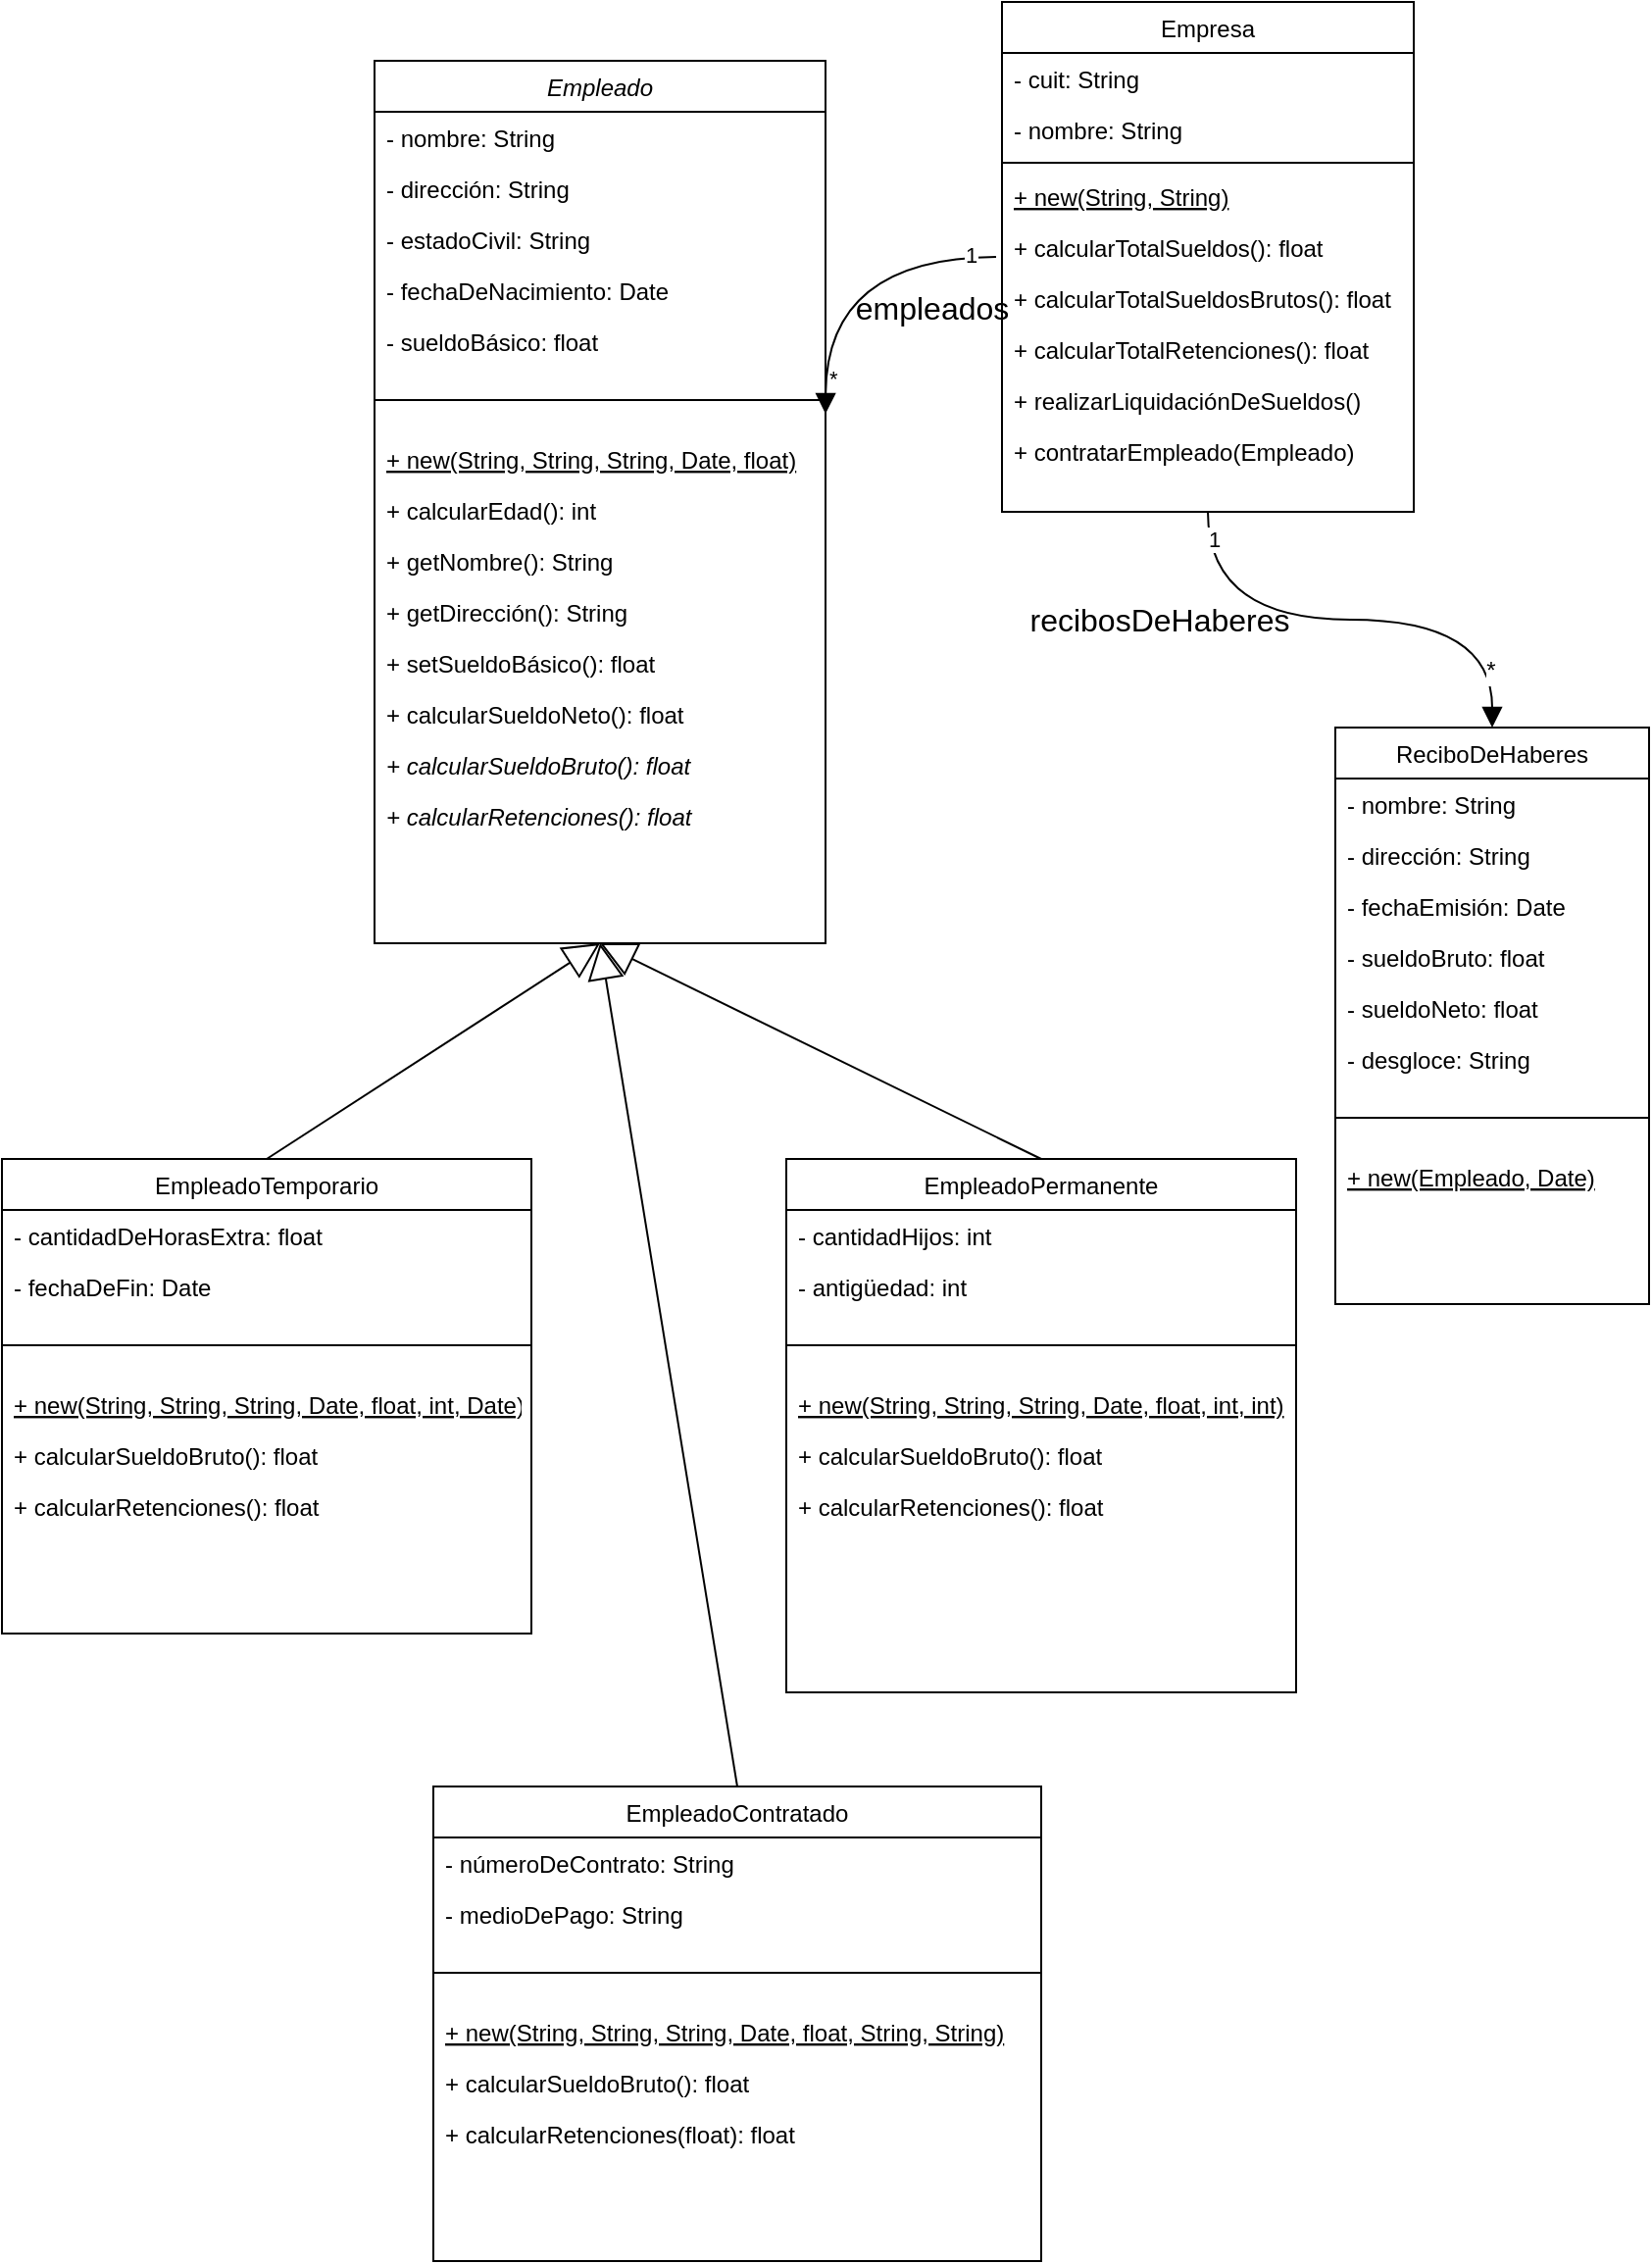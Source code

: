 <mxfile version="24.7.13">
  <diagram id="C5RBs43oDa-KdzZeNtuy" name="Page-1">
    <mxGraphModel dx="1299" dy="745" grid="1" gridSize="10" guides="1" tooltips="1" connect="1" arrows="1" fold="1" page="1" pageScale="1" pageWidth="827" pageHeight="1169" math="0" shadow="0">
      <root>
        <mxCell id="WIyWlLk6GJQsqaUBKTNV-0" />
        <mxCell id="WIyWlLk6GJQsqaUBKTNV-1" parent="WIyWlLk6GJQsqaUBKTNV-0" />
        <mxCell id="zkfFHV4jXpPFQw0GAbJ--0" value="Empresa" style="swimlane;fontStyle=0;align=center;verticalAlign=top;childLayout=stackLayout;horizontal=1;startSize=26;horizontalStack=0;resizeParent=1;resizeLast=0;collapsible=1;marginBottom=0;rounded=0;shadow=0;strokeWidth=1;" parent="WIyWlLk6GJQsqaUBKTNV-1" vertex="1">
          <mxGeometry x="420" y="20" width="210" height="260" as="geometry">
            <mxRectangle x="170" y="70" width="160" height="26" as="alternateBounds" />
          </mxGeometry>
        </mxCell>
        <mxCell id="zkfFHV4jXpPFQw0GAbJ--1" value="- cuit: String" style="text;align=left;verticalAlign=top;spacingLeft=4;spacingRight=4;overflow=hidden;rotatable=0;points=[[0,0.5],[1,0.5]];portConstraint=eastwest;" parent="zkfFHV4jXpPFQw0GAbJ--0" vertex="1">
          <mxGeometry y="26" width="210" height="26" as="geometry" />
        </mxCell>
        <mxCell id="zkfFHV4jXpPFQw0GAbJ--3" value="- nombre: String" style="text;align=left;verticalAlign=top;spacingLeft=4;spacingRight=4;overflow=hidden;rotatable=0;points=[[0,0.5],[1,0.5]];portConstraint=eastwest;rounded=0;shadow=0;html=0;" parent="zkfFHV4jXpPFQw0GAbJ--0" vertex="1">
          <mxGeometry y="52" width="210" height="26" as="geometry" />
        </mxCell>
        <mxCell id="zkfFHV4jXpPFQw0GAbJ--4" value="" style="line;html=1;strokeWidth=1;align=left;verticalAlign=middle;spacingTop=-1;spacingLeft=3;spacingRight=3;rotatable=0;labelPosition=right;points=[];portConstraint=eastwest;" parent="zkfFHV4jXpPFQw0GAbJ--0" vertex="1">
          <mxGeometry y="78" width="210" height="8" as="geometry" />
        </mxCell>
        <mxCell id="t2F7bN5t-ZQDE3GFPDe4-14" value="+ new(String, String)" style="text;align=left;verticalAlign=top;spacingLeft=4;spacingRight=4;overflow=hidden;rotatable=0;points=[[0,0.5],[1,0.5]];portConstraint=eastwest;fontStyle=4" parent="zkfFHV4jXpPFQw0GAbJ--0" vertex="1">
          <mxGeometry y="86" width="210" height="26" as="geometry" />
        </mxCell>
        <mxCell id="Naoxuk_FLumQkQ0aO1D7-34" value="+ calcularTotalSueldos(): float" style="text;align=left;verticalAlign=top;spacingLeft=4;spacingRight=4;overflow=hidden;rotatable=0;points=[[0,0.5],[1,0.5]];portConstraint=eastwest;fontStyle=0" parent="zkfFHV4jXpPFQw0GAbJ--0" vertex="1">
          <mxGeometry y="112" width="210" height="26" as="geometry" />
        </mxCell>
        <mxCell id="Naoxuk_FLumQkQ0aO1D7-35" value="+ calcularTotalSueldosBrutos(): float" style="text;align=left;verticalAlign=top;spacingLeft=4;spacingRight=4;overflow=hidden;rotatable=0;points=[[0,0.5],[1,0.5]];portConstraint=eastwest;fontStyle=0" parent="zkfFHV4jXpPFQw0GAbJ--0" vertex="1">
          <mxGeometry y="138" width="210" height="26" as="geometry" />
        </mxCell>
        <mxCell id="Naoxuk_FLumQkQ0aO1D7-36" value="+ calcularTotalRetenciones(): float" style="text;align=left;verticalAlign=top;spacingLeft=4;spacingRight=4;overflow=hidden;rotatable=0;points=[[0,0.5],[1,0.5]];portConstraint=eastwest;fontStyle=0" parent="zkfFHV4jXpPFQw0GAbJ--0" vertex="1">
          <mxGeometry y="164" width="210" height="26" as="geometry" />
        </mxCell>
        <mxCell id="RjPSyfs4WE9pUOb9Zy2P-0" value="+ realizarLiquidaciónDeSueldos()" style="text;align=left;verticalAlign=top;spacingLeft=4;spacingRight=4;overflow=hidden;rotatable=0;points=[[0,0.5],[1,0.5]];portConstraint=eastwest;fontStyle=0" parent="zkfFHV4jXpPFQw0GAbJ--0" vertex="1">
          <mxGeometry y="190" width="210" height="26" as="geometry" />
        </mxCell>
        <mxCell id="Naoxuk_FLumQkQ0aO1D7-37" value="+ contratarEmpleado(Empleado)" style="text;align=left;verticalAlign=top;spacingLeft=4;spacingRight=4;overflow=hidden;rotatable=0;points=[[0,0.5],[1,0.5]];portConstraint=eastwest;fontStyle=0" parent="zkfFHV4jXpPFQw0GAbJ--0" vertex="1">
          <mxGeometry y="216" width="210" height="26" as="geometry" />
        </mxCell>
        <mxCell id="zkfFHV4jXpPFQw0GAbJ--6" value="Empleado" style="swimlane;fontStyle=2;align=center;verticalAlign=top;childLayout=stackLayout;horizontal=1;startSize=26;horizontalStack=0;resizeParent=1;resizeLast=0;collapsible=1;marginBottom=0;rounded=0;shadow=0;strokeWidth=1;" parent="WIyWlLk6GJQsqaUBKTNV-1" vertex="1">
          <mxGeometry x="100" y="50" width="230" height="450" as="geometry">
            <mxRectangle x="130" y="380" width="160" height="26" as="alternateBounds" />
          </mxGeometry>
        </mxCell>
        <mxCell id="zkfFHV4jXpPFQw0GAbJ--7" value="- nombre: String" style="text;align=left;verticalAlign=top;spacingLeft=4;spacingRight=4;overflow=hidden;rotatable=0;points=[[0,0.5],[1,0.5]];portConstraint=eastwest;" parent="zkfFHV4jXpPFQw0GAbJ--6" vertex="1">
          <mxGeometry y="26" width="230" height="26" as="geometry" />
        </mxCell>
        <mxCell id="zkfFHV4jXpPFQw0GAbJ--8" value="- dirección: String" style="text;align=left;verticalAlign=top;spacingLeft=4;spacingRight=4;overflow=hidden;rotatable=0;points=[[0,0.5],[1,0.5]];portConstraint=eastwest;rounded=0;shadow=0;html=0;" parent="zkfFHV4jXpPFQw0GAbJ--6" vertex="1">
          <mxGeometry y="52" width="230" height="26" as="geometry" />
        </mxCell>
        <mxCell id="Naoxuk_FLumQkQ0aO1D7-0" value="- estadoCivil: String" style="text;align=left;verticalAlign=top;spacingLeft=4;spacingRight=4;overflow=hidden;rotatable=0;points=[[0,0.5],[1,0.5]];portConstraint=eastwest;rounded=0;shadow=0;html=0;" parent="zkfFHV4jXpPFQw0GAbJ--6" vertex="1">
          <mxGeometry y="78" width="230" height="26" as="geometry" />
        </mxCell>
        <mxCell id="Naoxuk_FLumQkQ0aO1D7-1" value="- fechaDeNacimiento: Date" style="text;align=left;verticalAlign=top;spacingLeft=4;spacingRight=4;overflow=hidden;rotatable=0;points=[[0,0.5],[1,0.5]];portConstraint=eastwest;rounded=0;shadow=0;html=0;" parent="zkfFHV4jXpPFQw0GAbJ--6" vertex="1">
          <mxGeometry y="104" width="230" height="26" as="geometry" />
        </mxCell>
        <mxCell id="Naoxuk_FLumQkQ0aO1D7-2" value="- sueldoBásico: float" style="text;align=left;verticalAlign=top;spacingLeft=4;spacingRight=4;overflow=hidden;rotatable=0;points=[[0,0.5],[1,0.5]];portConstraint=eastwest;rounded=0;shadow=0;html=0;" parent="zkfFHV4jXpPFQw0GAbJ--6" vertex="1">
          <mxGeometry y="130" width="230" height="26" as="geometry" />
        </mxCell>
        <mxCell id="zkfFHV4jXpPFQw0GAbJ--9" value="" style="line;html=1;strokeWidth=1;align=left;verticalAlign=middle;spacingTop=-1;spacingLeft=3;spacingRight=3;rotatable=0;labelPosition=right;points=[];portConstraint=eastwest;" parent="zkfFHV4jXpPFQw0GAbJ--6" vertex="1">
          <mxGeometry y="156" width="230" height="34" as="geometry" />
        </mxCell>
        <mxCell id="Naoxuk_FLumQkQ0aO1D7-19" value="+ new(String, String, String, Date, float)" style="text;align=left;verticalAlign=top;spacingLeft=4;spacingRight=4;overflow=hidden;rotatable=0;points=[[0,0.5],[1,0.5]];portConstraint=eastwest;fontStyle=4" parent="zkfFHV4jXpPFQw0GAbJ--6" vertex="1">
          <mxGeometry y="190" width="230" height="26" as="geometry" />
        </mxCell>
        <mxCell id="zkfFHV4jXpPFQw0GAbJ--10" value="+ calcularEdad(): int" style="text;align=left;verticalAlign=top;spacingLeft=4;spacingRight=4;overflow=hidden;rotatable=0;points=[[0,0.5],[1,0.5]];portConstraint=eastwest;fontStyle=0" parent="zkfFHV4jXpPFQw0GAbJ--6" vertex="1">
          <mxGeometry y="216" width="230" height="26" as="geometry" />
        </mxCell>
        <mxCell id="RjPSyfs4WE9pUOb9Zy2P-6" value="+ getNombre(): String" style="text;align=left;verticalAlign=top;spacingLeft=4;spacingRight=4;overflow=hidden;rotatable=0;points=[[0,0.5],[1,0.5]];portConstraint=eastwest;" parent="zkfFHV4jXpPFQw0GAbJ--6" vertex="1">
          <mxGeometry y="242" width="230" height="26" as="geometry" />
        </mxCell>
        <mxCell id="RjPSyfs4WE9pUOb9Zy2P-5" value="+ getDirección(): String" style="text;align=left;verticalAlign=top;spacingLeft=4;spacingRight=4;overflow=hidden;rotatable=0;points=[[0,0.5],[1,0.5]];portConstraint=eastwest;" parent="zkfFHV4jXpPFQw0GAbJ--6" vertex="1">
          <mxGeometry y="268" width="230" height="26" as="geometry" />
        </mxCell>
        <mxCell id="RjPSyfs4WE9pUOb9Zy2P-8" value="+ setSueldoBásico(): float" style="text;align=left;verticalAlign=top;spacingLeft=4;spacingRight=4;overflow=hidden;rotatable=0;points=[[0,0.5],[1,0.5]];portConstraint=eastwest;rounded=0;shadow=0;html=0;" parent="zkfFHV4jXpPFQw0GAbJ--6" vertex="1">
          <mxGeometry y="294" width="230" height="26" as="geometry" />
        </mxCell>
        <mxCell id="Naoxuk_FLumQkQ0aO1D7-27" value="+ calcularSueldoNeto(): float" style="text;align=left;verticalAlign=top;spacingLeft=4;spacingRight=4;overflow=hidden;rotatable=0;points=[[0,0.5],[1,0.5]];portConstraint=eastwest;fontStyle=0" parent="zkfFHV4jXpPFQw0GAbJ--6" vertex="1">
          <mxGeometry y="320" width="230" height="26" as="geometry" />
        </mxCell>
        <mxCell id="t2F7bN5t-ZQDE3GFPDe4-15" value="+ calcularSueldoBruto(): float" style="text;align=left;verticalAlign=top;spacingLeft=4;spacingRight=4;overflow=hidden;rotatable=0;points=[[0,0.5],[1,0.5]];portConstraint=eastwest;fontStyle=2" parent="zkfFHV4jXpPFQw0GAbJ--6" vertex="1">
          <mxGeometry y="346" width="230" height="26" as="geometry" />
        </mxCell>
        <mxCell id="t2F7bN5t-ZQDE3GFPDe4-16" value="+ calcularRetenciones(): float" style="text;align=left;verticalAlign=top;spacingLeft=4;spacingRight=4;overflow=hidden;rotatable=0;points=[[0,0.5],[1,0.5]];portConstraint=eastwest;fontStyle=2" parent="zkfFHV4jXpPFQw0GAbJ--6" vertex="1">
          <mxGeometry y="372" width="230" height="26" as="geometry" />
        </mxCell>
        <mxCell id="Naoxuk_FLumQkQ0aO1D7-3" value="EmpleadoPermanente" style="swimlane;fontStyle=0;align=center;verticalAlign=top;childLayout=stackLayout;horizontal=1;startSize=26;horizontalStack=0;resizeParent=1;resizeLast=0;collapsible=1;marginBottom=0;rounded=0;shadow=0;strokeWidth=1;" parent="WIyWlLk6GJQsqaUBKTNV-1" vertex="1">
          <mxGeometry x="310" y="610" width="260" height="272" as="geometry">
            <mxRectangle x="130" y="380" width="160" height="26" as="alternateBounds" />
          </mxGeometry>
        </mxCell>
        <mxCell id="Naoxuk_FLumQkQ0aO1D7-4" value="- cantidadHijos: int" style="text;align=left;verticalAlign=top;spacingLeft=4;spacingRight=4;overflow=hidden;rotatable=0;points=[[0,0.5],[1,0.5]];portConstraint=eastwest;" parent="Naoxuk_FLumQkQ0aO1D7-3" vertex="1">
          <mxGeometry y="26" width="260" height="26" as="geometry" />
        </mxCell>
        <mxCell id="Naoxuk_FLumQkQ0aO1D7-5" value="- antigüedad: int" style="text;align=left;verticalAlign=top;spacingLeft=4;spacingRight=4;overflow=hidden;rotatable=0;points=[[0,0.5],[1,0.5]];portConstraint=eastwest;rounded=0;shadow=0;html=0;" parent="Naoxuk_FLumQkQ0aO1D7-3" vertex="1">
          <mxGeometry y="52" width="260" height="26" as="geometry" />
        </mxCell>
        <mxCell id="Naoxuk_FLumQkQ0aO1D7-9" value="" style="line;html=1;strokeWidth=1;align=left;verticalAlign=middle;spacingTop=-1;spacingLeft=3;spacingRight=3;rotatable=0;labelPosition=right;points=[];portConstraint=eastwest;" parent="Naoxuk_FLumQkQ0aO1D7-3" vertex="1">
          <mxGeometry y="78" width="260" height="34" as="geometry" />
        </mxCell>
        <mxCell id="t2F7bN5t-ZQDE3GFPDe4-31" value="+ new(String, String, String, Date, float, int, int)" style="text;align=left;verticalAlign=top;spacingLeft=4;spacingRight=4;overflow=hidden;rotatable=0;points=[[0,0.5],[1,0.5]];portConstraint=eastwest;fontStyle=4" parent="Naoxuk_FLumQkQ0aO1D7-3" vertex="1">
          <mxGeometry y="112" width="260" height="26" as="geometry" />
        </mxCell>
        <mxCell id="Naoxuk_FLumQkQ0aO1D7-30" value="+ calcularSueldoBruto(): float" style="text;align=left;verticalAlign=top;spacingLeft=4;spacingRight=4;overflow=hidden;rotatable=0;points=[[0,0.5],[1,0.5]];portConstraint=eastwest;fontStyle=0" parent="Naoxuk_FLumQkQ0aO1D7-3" vertex="1">
          <mxGeometry y="138" width="260" height="26" as="geometry" />
        </mxCell>
        <mxCell id="Naoxuk_FLumQkQ0aO1D7-31" value="+ calcularRetenciones(): float" style="text;align=left;verticalAlign=top;spacingLeft=4;spacingRight=4;overflow=hidden;rotatable=0;points=[[0,0.5],[1,0.5]];portConstraint=eastwest;fontStyle=0" parent="Naoxuk_FLumQkQ0aO1D7-3" vertex="1">
          <mxGeometry y="164" width="260" height="26" as="geometry" />
        </mxCell>
        <mxCell id="Naoxuk_FLumQkQ0aO1D7-11" value="EmpleadoTemporario" style="swimlane;fontStyle=0;align=center;verticalAlign=top;childLayout=stackLayout;horizontal=1;startSize=26;horizontalStack=0;resizeParent=1;resizeLast=0;collapsible=1;marginBottom=0;rounded=0;shadow=0;strokeWidth=1;" parent="WIyWlLk6GJQsqaUBKTNV-1" vertex="1">
          <mxGeometry x="-90" y="610" width="270" height="242" as="geometry">
            <mxRectangle x="130" y="380" width="160" height="26" as="alternateBounds" />
          </mxGeometry>
        </mxCell>
        <mxCell id="Naoxuk_FLumQkQ0aO1D7-14" value="- cantidadDeHorasExtra: float" style="text;align=left;verticalAlign=top;spacingLeft=4;spacingRight=4;overflow=hidden;rotatable=0;points=[[0,0.5],[1,0.5]];portConstraint=eastwest;rounded=0;shadow=0;html=0;" parent="Naoxuk_FLumQkQ0aO1D7-11" vertex="1">
          <mxGeometry y="26" width="270" height="26" as="geometry" />
        </mxCell>
        <mxCell id="Naoxuk_FLumQkQ0aO1D7-29" value="- fechaDeFin: Date" style="text;align=left;verticalAlign=top;spacingLeft=4;spacingRight=4;overflow=hidden;rotatable=0;points=[[0,0.5],[1,0.5]];portConstraint=eastwest;rounded=0;shadow=0;html=0;" parent="Naoxuk_FLumQkQ0aO1D7-11" vertex="1">
          <mxGeometry y="52" width="270" height="26" as="geometry" />
        </mxCell>
        <mxCell id="Naoxuk_FLumQkQ0aO1D7-17" value="" style="line;html=1;strokeWidth=1;align=left;verticalAlign=middle;spacingTop=-1;spacingLeft=3;spacingRight=3;rotatable=0;labelPosition=right;points=[];portConstraint=eastwest;" parent="Naoxuk_FLumQkQ0aO1D7-11" vertex="1">
          <mxGeometry y="78" width="270" height="34" as="geometry" />
        </mxCell>
        <mxCell id="t2F7bN5t-ZQDE3GFPDe4-30" value="+ new(String, String, String, Date, float, int, Date)" style="text;align=left;verticalAlign=top;spacingLeft=4;spacingRight=4;overflow=hidden;rotatable=0;points=[[0,0.5],[1,0.5]];portConstraint=eastwest;fontStyle=4" parent="Naoxuk_FLumQkQ0aO1D7-11" vertex="1">
          <mxGeometry y="112" width="270" height="26" as="geometry" />
        </mxCell>
        <mxCell id="Naoxuk_FLumQkQ0aO1D7-28" value="+ calcularSueldoBruto(): float" style="text;align=left;verticalAlign=top;spacingLeft=4;spacingRight=4;overflow=hidden;rotatable=0;points=[[0,0.5],[1,0.5]];portConstraint=eastwest;fontStyle=0" parent="Naoxuk_FLumQkQ0aO1D7-11" vertex="1">
          <mxGeometry y="138" width="270" height="26" as="geometry" />
        </mxCell>
        <mxCell id="Naoxuk_FLumQkQ0aO1D7-33" value="+ calcularRetenciones(): float" style="text;align=left;verticalAlign=top;spacingLeft=4;spacingRight=4;overflow=hidden;rotatable=0;points=[[0,0.5],[1,0.5]];portConstraint=eastwest;fontStyle=0" parent="Naoxuk_FLumQkQ0aO1D7-11" vertex="1">
          <mxGeometry y="164" width="270" height="26" as="geometry" />
        </mxCell>
        <mxCell id="Naoxuk_FLumQkQ0aO1D7-38" value="ReciboDeHaberes" style="swimlane;fontStyle=0;align=center;verticalAlign=top;childLayout=stackLayout;horizontal=1;startSize=26;horizontalStack=0;resizeParent=1;resizeLast=0;collapsible=1;marginBottom=0;rounded=0;shadow=0;strokeWidth=1;" parent="WIyWlLk6GJQsqaUBKTNV-1" vertex="1">
          <mxGeometry x="590" y="390" width="160" height="294" as="geometry">
            <mxRectangle x="130" y="380" width="160" height="26" as="alternateBounds" />
          </mxGeometry>
        </mxCell>
        <mxCell id="Naoxuk_FLumQkQ0aO1D7-39" value="- nombre: String" style="text;align=left;verticalAlign=top;spacingLeft=4;spacingRight=4;overflow=hidden;rotatable=0;points=[[0,0.5],[1,0.5]];portConstraint=eastwest;" parent="Naoxuk_FLumQkQ0aO1D7-38" vertex="1">
          <mxGeometry y="26" width="160" height="26" as="geometry" />
        </mxCell>
        <mxCell id="Naoxuk_FLumQkQ0aO1D7-40" value="- dirección: String" style="text;align=left;verticalAlign=top;spacingLeft=4;spacingRight=4;overflow=hidden;rotatable=0;points=[[0,0.5],[1,0.5]];portConstraint=eastwest;rounded=0;shadow=0;html=0;" parent="Naoxuk_FLumQkQ0aO1D7-38" vertex="1">
          <mxGeometry y="52" width="160" height="26" as="geometry" />
        </mxCell>
        <mxCell id="Naoxuk_FLumQkQ0aO1D7-45" value="- fechaEmisión: Date" style="text;align=left;verticalAlign=top;spacingLeft=4;spacingRight=4;overflow=hidden;rotatable=0;points=[[0,0.5],[1,0.5]];portConstraint=eastwest;rounded=0;shadow=0;html=0;" parent="Naoxuk_FLumQkQ0aO1D7-38" vertex="1">
          <mxGeometry y="78" width="160" height="26" as="geometry" />
        </mxCell>
        <mxCell id="Naoxuk_FLumQkQ0aO1D7-46" value="- sueldoBruto: float" style="text;align=left;verticalAlign=top;spacingLeft=4;spacingRight=4;overflow=hidden;rotatable=0;points=[[0,0.5],[1,0.5]];portConstraint=eastwest;rounded=0;shadow=0;html=0;" parent="Naoxuk_FLumQkQ0aO1D7-38" vertex="1">
          <mxGeometry y="104" width="160" height="26" as="geometry" />
        </mxCell>
        <mxCell id="Naoxuk_FLumQkQ0aO1D7-47" value="- sueldoNeto: float" style="text;align=left;verticalAlign=top;spacingLeft=4;spacingRight=4;overflow=hidden;rotatable=0;points=[[0,0.5],[1,0.5]];portConstraint=eastwest;rounded=0;shadow=0;html=0;" parent="Naoxuk_FLumQkQ0aO1D7-38" vertex="1">
          <mxGeometry y="130" width="160" height="26" as="geometry" />
        </mxCell>
        <mxCell id="Naoxuk_FLumQkQ0aO1D7-48" value="- desgloce: String" style="text;align=left;verticalAlign=top;spacingLeft=4;spacingRight=4;overflow=hidden;rotatable=0;points=[[0,0.5],[1,0.5]];portConstraint=eastwest;rounded=0;shadow=0;html=0;" parent="Naoxuk_FLumQkQ0aO1D7-38" vertex="1">
          <mxGeometry y="156" width="160" height="26" as="geometry" />
        </mxCell>
        <mxCell id="Naoxuk_FLumQkQ0aO1D7-41" value="" style="line;html=1;strokeWidth=1;align=left;verticalAlign=middle;spacingTop=-1;spacingLeft=3;spacingRight=3;rotatable=0;labelPosition=right;points=[];portConstraint=eastwest;" parent="Naoxuk_FLumQkQ0aO1D7-38" vertex="1">
          <mxGeometry y="182" width="160" height="34" as="geometry" />
        </mxCell>
        <mxCell id="t2F7bN5t-ZQDE3GFPDe4-28" value="+ new(Empleado, Date)" style="text;align=left;verticalAlign=top;spacingLeft=4;spacingRight=4;overflow=hidden;rotatable=0;points=[[0,0.5],[1,0.5]];portConstraint=eastwest;fontStyle=4" parent="Naoxuk_FLumQkQ0aO1D7-38" vertex="1">
          <mxGeometry y="216" width="160" height="26" as="geometry" />
        </mxCell>
        <mxCell id="Naoxuk_FLumQkQ0aO1D7-49" value="EmpleadoContratado" style="swimlane;fontStyle=0;align=center;verticalAlign=top;childLayout=stackLayout;horizontal=1;startSize=26;horizontalStack=0;resizeParent=1;resizeLast=0;collapsible=1;marginBottom=0;rounded=0;shadow=0;strokeWidth=1;" parent="WIyWlLk6GJQsqaUBKTNV-1" vertex="1">
          <mxGeometry x="130" y="930" width="310" height="242" as="geometry">
            <mxRectangle x="210" y="910" width="160" height="26" as="alternateBounds" />
          </mxGeometry>
        </mxCell>
        <mxCell id="Naoxuk_FLumQkQ0aO1D7-50" value="- númeroDeContrato: String" style="text;align=left;verticalAlign=top;spacingLeft=4;spacingRight=4;overflow=hidden;rotatable=0;points=[[0,0.5],[1,0.5]];portConstraint=eastwest;" parent="Naoxuk_FLumQkQ0aO1D7-49" vertex="1">
          <mxGeometry y="26" width="310" height="26" as="geometry" />
        </mxCell>
        <mxCell id="Naoxuk_FLumQkQ0aO1D7-51" value="- medioDePago: String" style="text;align=left;verticalAlign=top;spacingLeft=4;spacingRight=4;overflow=hidden;rotatable=0;points=[[0,0.5],[1,0.5]];portConstraint=eastwest;rounded=0;shadow=0;html=0;" parent="Naoxuk_FLumQkQ0aO1D7-49" vertex="1">
          <mxGeometry y="52" width="310" height="26" as="geometry" />
        </mxCell>
        <mxCell id="Naoxuk_FLumQkQ0aO1D7-52" value="" style="line;html=1;strokeWidth=1;align=left;verticalAlign=middle;spacingTop=-1;spacingLeft=3;spacingRight=3;rotatable=0;labelPosition=right;points=[];portConstraint=eastwest;" parent="Naoxuk_FLumQkQ0aO1D7-49" vertex="1">
          <mxGeometry y="78" width="310" height="34" as="geometry" />
        </mxCell>
        <mxCell id="Y13BAurT9RQZEyCTWnLE-0" value="+ new(String, String, String, Date, float, String, String)" style="text;align=left;verticalAlign=top;spacingLeft=4;spacingRight=4;overflow=hidden;rotatable=0;points=[[0,0.5],[1,0.5]];portConstraint=eastwest;fontStyle=4" parent="Naoxuk_FLumQkQ0aO1D7-49" vertex="1">
          <mxGeometry y="112" width="310" height="26" as="geometry" />
        </mxCell>
        <mxCell id="Naoxuk_FLumQkQ0aO1D7-53" value="+ calcularSueldoBruto(): float" style="text;align=left;verticalAlign=top;spacingLeft=4;spacingRight=4;overflow=hidden;rotatable=0;points=[[0,0.5],[1,0.5]];portConstraint=eastwest;fontStyle=0" parent="Naoxuk_FLumQkQ0aO1D7-49" vertex="1">
          <mxGeometry y="138" width="310" height="26" as="geometry" />
        </mxCell>
        <mxCell id="Naoxuk_FLumQkQ0aO1D7-54" value="+ calcularRetenciones(float): float" style="text;align=left;verticalAlign=top;spacingLeft=4;spacingRight=4;overflow=hidden;rotatable=0;points=[[0,0.5],[1,0.5]];portConstraint=eastwest;fontStyle=0" parent="Naoxuk_FLumQkQ0aO1D7-49" vertex="1">
          <mxGeometry y="164" width="310" height="26" as="geometry" />
        </mxCell>
        <mxCell id="t2F7bN5t-ZQDE3GFPDe4-7" value="" style="endArrow=block;endFill=1;html=1;edgeStyle=orthogonalEdgeStyle;align=left;verticalAlign=top;rounded=0;fontSize=12;startSize=8;endSize=8;curved=1;" parent="WIyWlLk6GJQsqaUBKTNV-1" edge="1">
          <mxGeometry x="-1" relative="1" as="geometry">
            <mxPoint x="417" y="150" as="sourcePoint" />
            <mxPoint x="330" y="230" as="targetPoint" />
          </mxGeometry>
        </mxCell>
        <mxCell id="t2F7bN5t-ZQDE3GFPDe4-8" value="*" style="edgeLabel;resizable=0;html=1;align=left;verticalAlign=bottom;" parent="t2F7bN5t-ZQDE3GFPDe4-7" connectable="0" vertex="1">
          <mxGeometry x="-1" relative="1" as="geometry">
            <mxPoint x="-87" y="70" as="offset" />
          </mxGeometry>
        </mxCell>
        <mxCell id="PJP60vc9jH7IzMfU3PIW-0" value="1" style="edgeLabel;html=1;align=center;verticalAlign=middle;resizable=0;points=[];" parent="t2F7bN5t-ZQDE3GFPDe4-7" vertex="1" connectable="0">
          <mxGeometry x="-0.843" y="-1" relative="1" as="geometry">
            <mxPoint as="offset" />
          </mxGeometry>
        </mxCell>
        <mxCell id="t2F7bN5t-ZQDE3GFPDe4-10" value="empleados" style="text;html=1;align=center;verticalAlign=middle;resizable=0;points=[];autosize=1;strokeColor=none;fillColor=none;fontSize=16;" parent="WIyWlLk6GJQsqaUBKTNV-1" vertex="1">
          <mxGeometry x="334" y="161" width="100" height="30" as="geometry" />
        </mxCell>
        <mxCell id="t2F7bN5t-ZQDE3GFPDe4-11" value="" style="endArrow=block;endSize=16;endFill=0;html=1;rounded=0;fontSize=12;curved=1;exitX=0.5;exitY=0;exitDx=0;exitDy=0;entryX=0.5;entryY=1;entryDx=0;entryDy=0;" parent="WIyWlLk6GJQsqaUBKTNV-1" source="Naoxuk_FLumQkQ0aO1D7-3" target="zkfFHV4jXpPFQw0GAbJ--6" edge="1">
          <mxGeometry width="160" relative="1" as="geometry">
            <mxPoint x="450" y="490" as="sourcePoint" />
            <mxPoint x="610" y="490" as="targetPoint" />
          </mxGeometry>
        </mxCell>
        <mxCell id="t2F7bN5t-ZQDE3GFPDe4-12" value="" style="endArrow=block;endSize=16;endFill=0;html=1;rounded=0;fontSize=12;curved=1;exitX=0.5;exitY=0;exitDx=0;exitDy=0;entryX=0.5;entryY=1;entryDx=0;entryDy=0;" parent="WIyWlLk6GJQsqaUBKTNV-1" source="Naoxuk_FLumQkQ0aO1D7-11" target="zkfFHV4jXpPFQw0GAbJ--6" edge="1">
          <mxGeometry width="160" relative="1" as="geometry">
            <mxPoint x="344" y="620" as="sourcePoint" />
            <mxPoint x="230" y="410" as="targetPoint" />
          </mxGeometry>
        </mxCell>
        <mxCell id="t2F7bN5t-ZQDE3GFPDe4-13" value="" style="endArrow=block;endSize=16;endFill=0;html=1;rounded=0;fontSize=12;curved=1;exitX=0.5;exitY=0;exitDx=0;exitDy=0;entryX=0.5;entryY=1;entryDx=0;entryDy=0;" parent="WIyWlLk6GJQsqaUBKTNV-1" source="Naoxuk_FLumQkQ0aO1D7-49" target="zkfFHV4jXpPFQw0GAbJ--6" edge="1">
          <mxGeometry width="160" relative="1" as="geometry">
            <mxPoint x="393" y="630" as="sourcePoint" />
            <mxPoint x="220" y="440" as="targetPoint" />
          </mxGeometry>
        </mxCell>
        <mxCell id="t2F7bN5t-ZQDE3GFPDe4-21" value="" style="endArrow=block;endFill=1;html=1;edgeStyle=orthogonalEdgeStyle;align=left;verticalAlign=top;rounded=0;fontSize=12;startSize=8;endSize=8;curved=1;entryX=0.5;entryY=0;entryDx=0;entryDy=0;exitX=0.5;exitY=1;exitDx=0;exitDy=0;" parent="WIyWlLk6GJQsqaUBKTNV-1" source="zkfFHV4jXpPFQw0GAbJ--0" target="Naoxuk_FLumQkQ0aO1D7-38" edge="1">
          <mxGeometry x="-1" relative="1" as="geometry">
            <mxPoint x="520" y="320" as="sourcePoint" />
            <mxPoint x="511" y="281.51" as="targetPoint" />
          </mxGeometry>
        </mxCell>
        <mxCell id="t2F7bN5t-ZQDE3GFPDe4-24" value="*" style="edgeLabel;html=1;align=center;verticalAlign=middle;resizable=0;points=[];fontSize=12;" parent="t2F7bN5t-ZQDE3GFPDe4-21" vertex="1" connectable="0">
          <mxGeometry x="0.771" y="-1" relative="1" as="geometry">
            <mxPoint as="offset" />
          </mxGeometry>
        </mxCell>
        <mxCell id="PJP60vc9jH7IzMfU3PIW-1" value="1" style="edgeLabel;html=1;align=center;verticalAlign=middle;resizable=0;points=[];" parent="t2F7bN5t-ZQDE3GFPDe4-21" vertex="1" connectable="0">
          <mxGeometry x="-0.89" y="3" relative="1" as="geometry">
            <mxPoint as="offset" />
          </mxGeometry>
        </mxCell>
        <mxCell id="t2F7bN5t-ZQDE3GFPDe4-26" value="recibosDeHaberes" style="text;html=1;align=center;verticalAlign=middle;resizable=0;points=[];autosize=1;strokeColor=none;fillColor=none;fontSize=16;" parent="WIyWlLk6GJQsqaUBKTNV-1" vertex="1">
          <mxGeometry x="420" y="320" width="160" height="30" as="geometry" />
        </mxCell>
      </root>
    </mxGraphModel>
  </diagram>
</mxfile>
